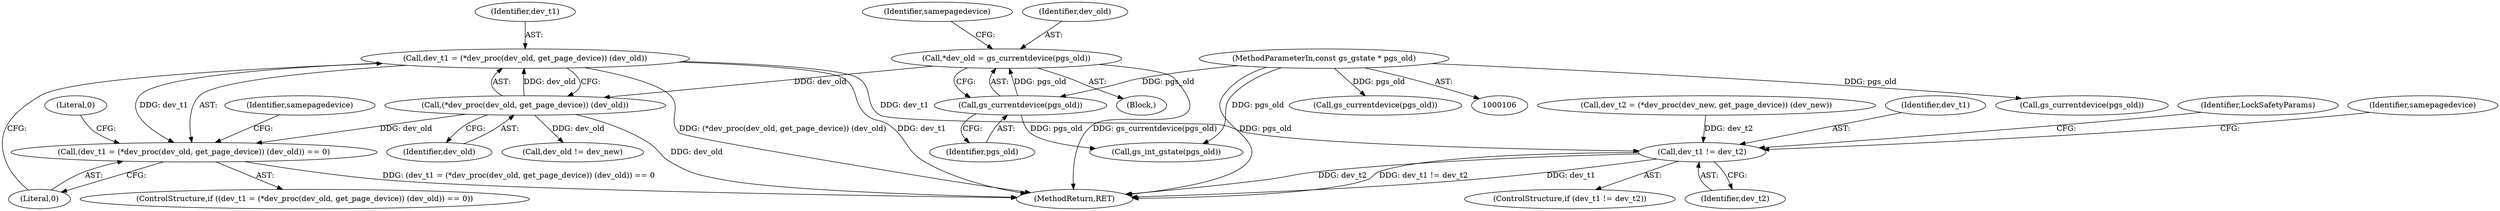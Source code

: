 digraph "0_ghostscript_aeea342904978c9fe17d85f4906a0f6fcce2d315@pointer" {
"1000144" [label="(Call,dev_t1 = (*dev_proc(dev_old, get_page_device)) (dev_old))"];
"1000146" [label="(Call,(*dev_proc(dev_old, get_page_device)) (dev_old))"];
"1000112" [label="(Call,*dev_old = gs_currentdevice(pgs_old))"];
"1000114" [label="(Call,gs_currentdevice(pgs_old))"];
"1000108" [label="(MethodParameterIn,const gs_gstate * pgs_old)"];
"1000143" [label="(Call,(dev_t1 = (*dev_proc(dev_old, get_page_device)) (dev_old)) == 0)"];
"1000180" [label="(Call,dev_t1 != dev_t2)"];
"1000182" [label="(Identifier,dev_t2)"];
"1000188" [label="(Identifier,LockSafetyParams)"];
"1000243" [label="(MethodReturn,RET)"];
"1000128" [label="(Call,gs_int_gstate(pgs_old))"];
"1000232" [label="(Call,gs_currentdevice(pgs_old))"];
"1000143" [label="(Call,(dev_t1 = (*dev_proc(dev_old, get_page_device)) (dev_old)) == 0)"];
"1000180" [label="(Call,dev_t1 != dev_t2)"];
"1000213" [label="(Call,gs_currentdevice(pgs_old))"];
"1000110" [label="(Block,)"];
"1000113" [label="(Identifier,dev_old)"];
"1000184" [label="(Identifier,samepagedevice)"];
"1000142" [label="(ControlStructure,if ((dev_t1 = (*dev_proc(dev_old, get_page_device)) (dev_old)) == 0))"];
"1000164" [label="(Call,dev_old != dev_new)"];
"1000148" [label="(Literal,0)"];
"1000147" [label="(Identifier,dev_old)"];
"1000108" [label="(MethodParameterIn,const gs_gstate * pgs_old)"];
"1000146" [label="(Call,(*dev_proc(dev_old, get_page_device)) (dev_old))"];
"1000153" [label="(Identifier,samepagedevice)"];
"1000112" [label="(Call,*dev_old = gs_currentdevice(pgs_old))"];
"1000115" [label="(Identifier,pgs_old)"];
"1000179" [label="(ControlStructure,if (dev_t1 != dev_t2))"];
"1000114" [label="(Call,gs_currentdevice(pgs_old))"];
"1000170" [label="(Call,dev_t2 = (*dev_proc(dev_new, get_page_device)) (dev_new))"];
"1000145" [label="(Identifier,dev_t1)"];
"1000150" [label="(Literal,0)"];
"1000121" [label="(Identifier,samepagedevice)"];
"1000181" [label="(Identifier,dev_t1)"];
"1000144" [label="(Call,dev_t1 = (*dev_proc(dev_old, get_page_device)) (dev_old))"];
"1000144" -> "1000143"  [label="AST: "];
"1000144" -> "1000146"  [label="CFG: "];
"1000145" -> "1000144"  [label="AST: "];
"1000146" -> "1000144"  [label="AST: "];
"1000148" -> "1000144"  [label="CFG: "];
"1000144" -> "1000243"  [label="DDG: dev_t1"];
"1000144" -> "1000243"  [label="DDG: (*dev_proc(dev_old, get_page_device)) (dev_old)"];
"1000144" -> "1000143"  [label="DDG: dev_t1"];
"1000146" -> "1000144"  [label="DDG: dev_old"];
"1000144" -> "1000180"  [label="DDG: dev_t1"];
"1000146" -> "1000147"  [label="CFG: "];
"1000147" -> "1000146"  [label="AST: "];
"1000146" -> "1000243"  [label="DDG: dev_old"];
"1000146" -> "1000143"  [label="DDG: dev_old"];
"1000112" -> "1000146"  [label="DDG: dev_old"];
"1000146" -> "1000164"  [label="DDG: dev_old"];
"1000112" -> "1000110"  [label="AST: "];
"1000112" -> "1000114"  [label="CFG: "];
"1000113" -> "1000112"  [label="AST: "];
"1000114" -> "1000112"  [label="AST: "];
"1000121" -> "1000112"  [label="CFG: "];
"1000112" -> "1000243"  [label="DDG: gs_currentdevice(pgs_old)"];
"1000114" -> "1000112"  [label="DDG: pgs_old"];
"1000114" -> "1000115"  [label="CFG: "];
"1000115" -> "1000114"  [label="AST: "];
"1000108" -> "1000114"  [label="DDG: pgs_old"];
"1000114" -> "1000128"  [label="DDG: pgs_old"];
"1000108" -> "1000106"  [label="AST: "];
"1000108" -> "1000243"  [label="DDG: pgs_old"];
"1000108" -> "1000128"  [label="DDG: pgs_old"];
"1000108" -> "1000213"  [label="DDG: pgs_old"];
"1000108" -> "1000232"  [label="DDG: pgs_old"];
"1000143" -> "1000142"  [label="AST: "];
"1000143" -> "1000148"  [label="CFG: "];
"1000148" -> "1000143"  [label="AST: "];
"1000150" -> "1000143"  [label="CFG: "];
"1000153" -> "1000143"  [label="CFG: "];
"1000143" -> "1000243"  [label="DDG: (dev_t1 = (*dev_proc(dev_old, get_page_device)) (dev_old)) == 0"];
"1000180" -> "1000179"  [label="AST: "];
"1000180" -> "1000182"  [label="CFG: "];
"1000181" -> "1000180"  [label="AST: "];
"1000182" -> "1000180"  [label="AST: "];
"1000184" -> "1000180"  [label="CFG: "];
"1000188" -> "1000180"  [label="CFG: "];
"1000180" -> "1000243"  [label="DDG: dev_t1"];
"1000180" -> "1000243"  [label="DDG: dev_t2"];
"1000180" -> "1000243"  [label="DDG: dev_t1 != dev_t2"];
"1000170" -> "1000180"  [label="DDG: dev_t2"];
}
